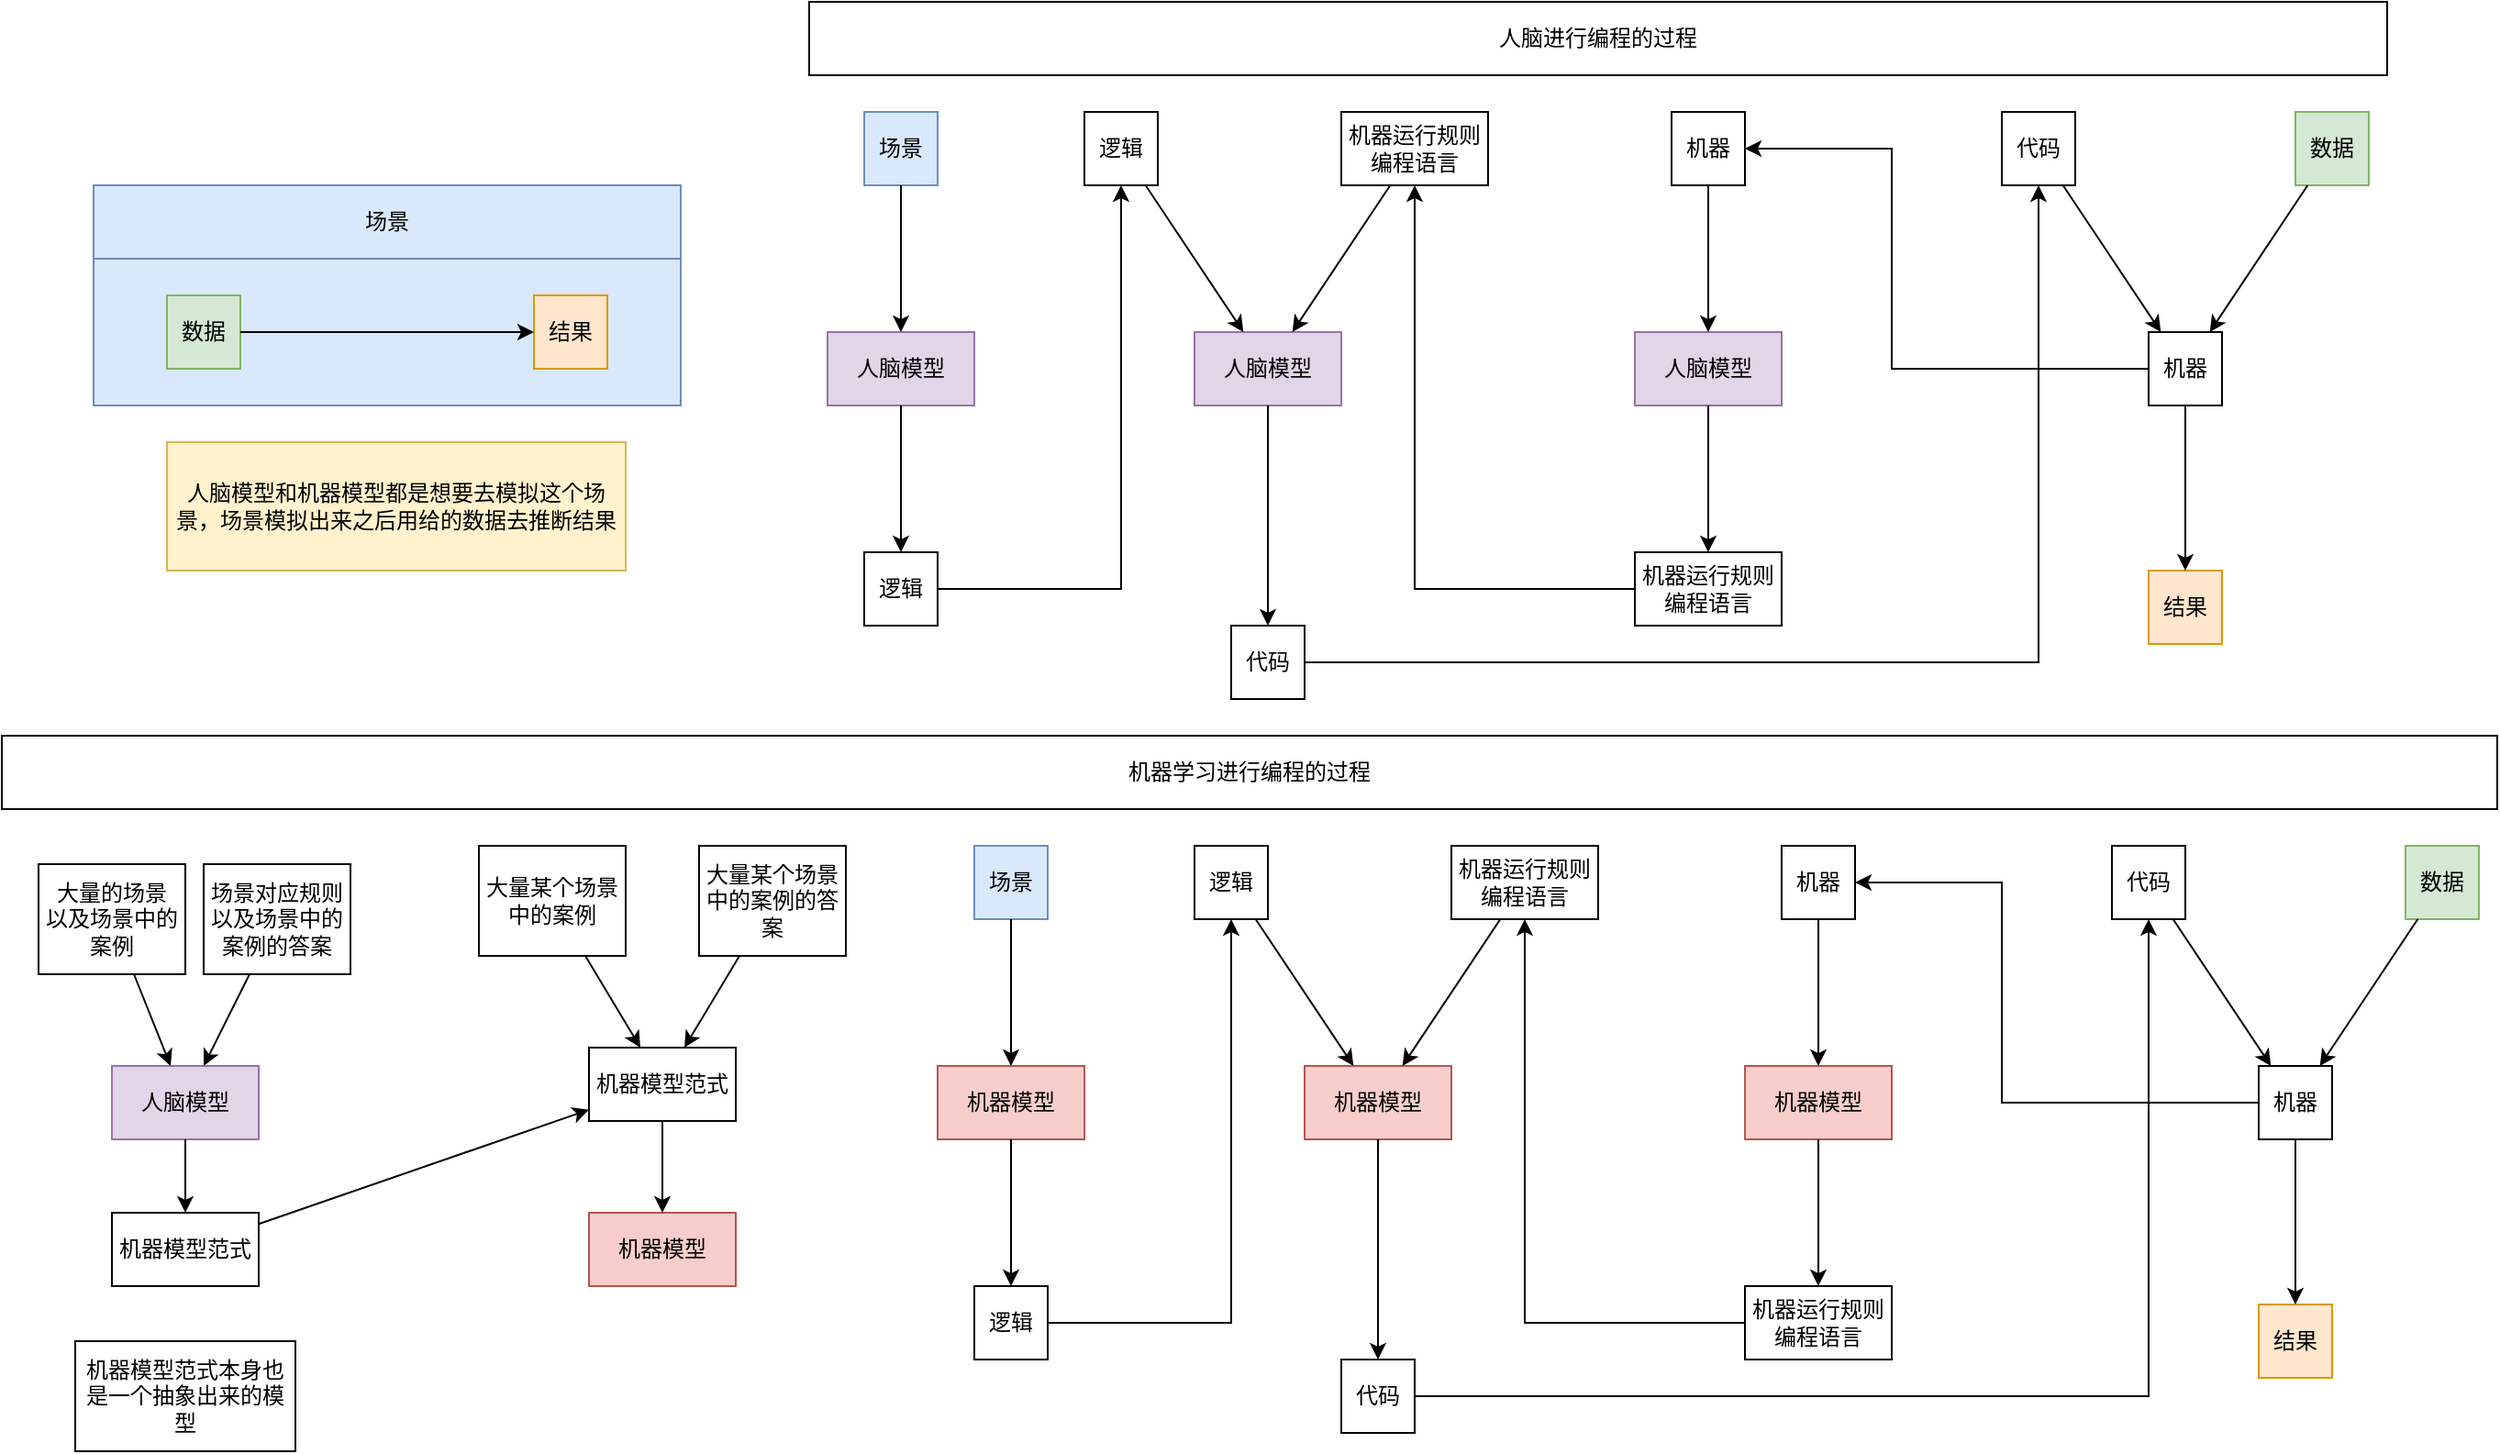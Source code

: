 <mxfile version="17.4.2" type="device"><diagram id="xy-CaL3cyQj9q6agb2yC" name="第 1 页"><mxGraphModel dx="1408" dy="843" grid="1" gridSize="10" guides="0" tooltips="1" connect="0" arrows="0" fold="1" page="1" pageScale="1" pageWidth="827" pageHeight="1169" math="0" shadow="0"><root><mxCell id="0"/><mxCell id="1" parent="0"/><mxCell id="a5lBP4I5JT6jrkqK8pCI-36" value="" style="rounded=0;whiteSpace=wrap;html=1;fillColor=#dae8fc;strokeColor=#6c8ebf;" vertex="1" parent="1"><mxGeometry x="180" y="270" width="320" height="80" as="geometry"/></mxCell><mxCell id="a5lBP4I5JT6jrkqK8pCI-1" value="人脑模型" style="rounded=0;whiteSpace=wrap;html=1;fillColor=#e1d5e7;strokeColor=#9673a6;" vertex="1" parent="1"><mxGeometry x="580" y="310" width="80" height="40" as="geometry"/></mxCell><mxCell id="a5lBP4I5JT6jrkqK8pCI-2" value="场景" style="rounded=0;whiteSpace=wrap;html=1;fillColor=#dae8fc;strokeColor=#6c8ebf;" vertex="1" parent="1"><mxGeometry x="600" y="190" width="40" height="40" as="geometry"/></mxCell><mxCell id="a5lBP4I5JT6jrkqK8pCI-3" value="逻辑" style="rounded=0;whiteSpace=wrap;html=1;" vertex="1" parent="1"><mxGeometry x="600" y="430" width="40" height="40" as="geometry"/></mxCell><mxCell id="a5lBP4I5JT6jrkqK8pCI-4" value="人脑模型" style="rounded=0;whiteSpace=wrap;html=1;fillColor=#e1d5e7;strokeColor=#9673a6;" vertex="1" parent="1"><mxGeometry x="780" y="310" width="80" height="40" as="geometry"/></mxCell><mxCell id="a5lBP4I5JT6jrkqK8pCI-5" value="逻辑" style="rounded=0;whiteSpace=wrap;html=1;" vertex="1" parent="1"><mxGeometry x="720" y="190" width="40" height="40" as="geometry"/></mxCell><mxCell id="a5lBP4I5JT6jrkqK8pCI-6" value="代码" style="rounded=0;whiteSpace=wrap;html=1;" vertex="1" parent="1"><mxGeometry x="800" y="470" width="40" height="40" as="geometry"/></mxCell><mxCell id="a5lBP4I5JT6jrkqK8pCI-7" value="代码" style="rounded=0;whiteSpace=wrap;html=1;" vertex="1" parent="1"><mxGeometry x="1220" y="190" width="40" height="40" as="geometry"/></mxCell><mxCell id="a5lBP4I5JT6jrkqK8pCI-8" value="数据" style="rounded=0;whiteSpace=wrap;html=1;fillColor=#d5e8d4;strokeColor=#82b366;" vertex="1" parent="1"><mxGeometry x="1380" y="190" width="40" height="40" as="geometry"/></mxCell><mxCell id="a5lBP4I5JT6jrkqK8pCI-9" value="机器" style="rounded=0;whiteSpace=wrap;html=1;" vertex="1" parent="1"><mxGeometry x="1040" y="190" width="40" height="40" as="geometry"/></mxCell><mxCell id="a5lBP4I5JT6jrkqK8pCI-10" value="结果" style="rounded=0;whiteSpace=wrap;html=1;fillColor=#ffe6cc;strokeColor=#d79b00;" vertex="1" parent="1"><mxGeometry x="1300" y="440" width="40" height="40" as="geometry"/></mxCell><mxCell id="a5lBP4I5JT6jrkqK8pCI-11" value="机器运行规则&lt;br&gt;编程语言" style="rounded=0;whiteSpace=wrap;html=1;" vertex="1" parent="1"><mxGeometry x="860" y="190" width="80" height="40" as="geometry"/></mxCell><mxCell id="a5lBP4I5JT6jrkqK8pCI-12" value="人脑模型" style="rounded=0;whiteSpace=wrap;html=1;fillColor=#e1d5e7;strokeColor=#9673a6;" vertex="1" parent="1"><mxGeometry x="1020" y="310" width="80" height="40" as="geometry"/></mxCell><mxCell id="a5lBP4I5JT6jrkqK8pCI-15" value="机器" style="rounded=0;whiteSpace=wrap;html=1;" vertex="1" parent="1"><mxGeometry x="1300" y="310" width="40" height="40" as="geometry"/></mxCell><mxCell id="a5lBP4I5JT6jrkqK8pCI-16" value="机器运行规则&lt;br&gt;编程语言" style="rounded=0;whiteSpace=wrap;html=1;" vertex="1" parent="1"><mxGeometry x="1020" y="430" width="80" height="40" as="geometry"/></mxCell><mxCell id="a5lBP4I5JT6jrkqK8pCI-17" value="" style="endArrow=classic;html=1;rounded=0;" edge="1" parent="1" source="a5lBP4I5JT6jrkqK8pCI-2" target="a5lBP4I5JT6jrkqK8pCI-1"><mxGeometry width="50" height="50" relative="1" as="geometry"><mxPoint x="990" y="380" as="sourcePoint"/><mxPoint x="1040" y="330" as="targetPoint"/></mxGeometry></mxCell><mxCell id="a5lBP4I5JT6jrkqK8pCI-18" value="" style="endArrow=classic;html=1;rounded=0;" edge="1" parent="1" source="a5lBP4I5JT6jrkqK8pCI-1" target="a5lBP4I5JT6jrkqK8pCI-3"><mxGeometry width="50" height="50" relative="1" as="geometry"><mxPoint x="683" y="300" as="sourcePoint"/><mxPoint x="687" y="340" as="targetPoint"/></mxGeometry></mxCell><mxCell id="a5lBP4I5JT6jrkqK8pCI-19" value="" style="endArrow=classic;html=1;rounded=0;" edge="1" parent="1" source="a5lBP4I5JT6jrkqK8pCI-4" target="a5lBP4I5JT6jrkqK8pCI-6"><mxGeometry width="50" height="50" relative="1" as="geometry"><mxPoint x="610" y="400" as="sourcePoint"/><mxPoint x="610" y="440" as="targetPoint"/></mxGeometry></mxCell><mxCell id="a5lBP4I5JT6jrkqK8pCI-20" value="" style="endArrow=classic;html=1;rounded=0;" edge="1" parent="1" source="a5lBP4I5JT6jrkqK8pCI-5" target="a5lBP4I5JT6jrkqK8pCI-4"><mxGeometry width="50" height="50" relative="1" as="geometry"><mxPoint x="880" y="400" as="sourcePoint"/><mxPoint x="880" y="435" as="targetPoint"/></mxGeometry></mxCell><mxCell id="a5lBP4I5JT6jrkqK8pCI-21" value="" style="endArrow=classic;html=1;rounded=0;" edge="1" parent="1" source="a5lBP4I5JT6jrkqK8pCI-11" target="a5lBP4I5JT6jrkqK8pCI-4"><mxGeometry width="50" height="50" relative="1" as="geometry"><mxPoint x="831" y="300" as="sourcePoint"/><mxPoint x="870" y="340" as="targetPoint"/></mxGeometry></mxCell><mxCell id="a5lBP4I5JT6jrkqK8pCI-22" value="" style="endArrow=classic;html=1;rounded=0;" edge="1" parent="1" source="a5lBP4I5JT6jrkqK8pCI-9" target="a5lBP4I5JT6jrkqK8pCI-12"><mxGeometry width="50" height="50" relative="1" as="geometry"><mxPoint x="896" y="300" as="sourcePoint"/><mxPoint x="864" y="340" as="targetPoint"/></mxGeometry></mxCell><mxCell id="a5lBP4I5JT6jrkqK8pCI-23" value="" style="endArrow=classic;html=1;rounded=0;" edge="1" parent="1" source="a5lBP4I5JT6jrkqK8pCI-12" target="a5lBP4I5JT6jrkqK8pCI-16"><mxGeometry width="50" height="50" relative="1" as="geometry"><mxPoint x="1110" y="300" as="sourcePoint"/><mxPoint x="1110" y="350" as="targetPoint"/></mxGeometry></mxCell><mxCell id="a5lBP4I5JT6jrkqK8pCI-24" value="" style="endArrow=classic;html=1;rounded=0;" edge="1" parent="1" source="a5lBP4I5JT6jrkqK8pCI-15" target="a5lBP4I5JT6jrkqK8pCI-9"><mxGeometry width="50" height="50" relative="1" as="geometry"><mxPoint x="1110" y="410" as="sourcePoint"/><mxPoint x="1110" y="440" as="targetPoint"/><Array as="points"><mxPoint x="1160" y="330"/><mxPoint x="1160" y="210"/></Array></mxGeometry></mxCell><mxCell id="a5lBP4I5JT6jrkqK8pCI-25" value="" style="endArrow=classic;html=1;rounded=0;" edge="1" parent="1" source="a5lBP4I5JT6jrkqK8pCI-15" target="a5lBP4I5JT6jrkqK8pCI-10"><mxGeometry width="50" height="50" relative="1" as="geometry"><mxPoint x="1250" y="347.5" as="sourcePoint"/><mxPoint x="1130" y="302.5" as="targetPoint"/></mxGeometry></mxCell><mxCell id="a5lBP4I5JT6jrkqK8pCI-26" value="" style="endArrow=classic;html=1;rounded=0;" edge="1" parent="1" source="a5lBP4I5JT6jrkqK8pCI-8" target="a5lBP4I5JT6jrkqK8pCI-15"><mxGeometry width="50" height="50" relative="1" as="geometry"><mxPoint x="1316" y="400" as="sourcePoint"/><mxPoint x="1324" y="440" as="targetPoint"/></mxGeometry></mxCell><mxCell id="a5lBP4I5JT6jrkqK8pCI-27" value="" style="endArrow=classic;html=1;rounded=0;" edge="1" parent="1" source="a5lBP4I5JT6jrkqK8pCI-7" target="a5lBP4I5JT6jrkqK8pCI-15"><mxGeometry width="50" height="50" relative="1" as="geometry"><mxPoint x="1373" y="300" as="sourcePoint"/><mxPoint x="1337" y="340" as="targetPoint"/></mxGeometry></mxCell><mxCell id="a5lBP4I5JT6jrkqK8pCI-28" value="" style="endArrow=classic;html=1;rounded=0;" edge="1" parent="1" source="a5lBP4I5JT6jrkqK8pCI-3" target="a5lBP4I5JT6jrkqK8pCI-5"><mxGeometry width="50" height="50" relative="1" as="geometry"><mxPoint x="1355" y="290" as="sourcePoint"/><mxPoint x="1375" y="330" as="targetPoint"/><Array as="points"><mxPoint x="740" y="450"/></Array></mxGeometry></mxCell><mxCell id="a5lBP4I5JT6jrkqK8pCI-29" value="" style="endArrow=classic;html=1;rounded=0;" edge="1" parent="1" source="a5lBP4I5JT6jrkqK8pCI-16" target="a5lBP4I5JT6jrkqK8pCI-11"><mxGeometry width="50" height="50" relative="1" as="geometry"><mxPoint x="640" y="440" as="sourcePoint"/><mxPoint x="780" y="300" as="targetPoint"/><Array as="points"><mxPoint x="900" y="450"/></Array></mxGeometry></mxCell><mxCell id="a5lBP4I5JT6jrkqK8pCI-30" value="场景" style="rounded=0;whiteSpace=wrap;html=1;fillColor=#dae8fc;strokeColor=#6c8ebf;" vertex="1" parent="1"><mxGeometry x="180" y="230" width="320" height="40" as="geometry"/></mxCell><mxCell id="a5lBP4I5JT6jrkqK8pCI-31" value="数据" style="rounded=0;whiteSpace=wrap;html=1;fillColor=#d5e8d4;strokeColor=#82b366;" vertex="1" parent="1"><mxGeometry x="220" y="290" width="40" height="40" as="geometry"/></mxCell><mxCell id="a5lBP4I5JT6jrkqK8pCI-32" value="结果" style="rounded=0;whiteSpace=wrap;html=1;fillColor=#ffe6cc;strokeColor=#d79b00;" vertex="1" parent="1"><mxGeometry x="420" y="290" width="40" height="40" as="geometry"/></mxCell><mxCell id="a5lBP4I5JT6jrkqK8pCI-33" value="" style="endArrow=classic;html=1;rounded=0;startArrow=none;" edge="1" parent="1" source="a5lBP4I5JT6jrkqK8pCI-31" target="a5lBP4I5JT6jrkqK8pCI-32"><mxGeometry width="50" height="50" relative="1" as="geometry"><mxPoint x="330" y="340" as="sourcePoint"/><mxPoint x="400" y="480" as="targetPoint"/></mxGeometry></mxCell><mxCell id="a5lBP4I5JT6jrkqK8pCI-34" value="" style="endArrow=classic;html=1;rounded=0;" edge="1" parent="1" source="a5lBP4I5JT6jrkqK8pCI-6" target="a5lBP4I5JT6jrkqK8pCI-7"><mxGeometry width="50" height="50" relative="1" as="geometry"><mxPoint x="1343.333" y="260" as="sourcePoint"/><mxPoint x="1396.667" y="340" as="targetPoint"/><Array as="points"><mxPoint x="1240" y="490"/></Array></mxGeometry></mxCell><mxCell id="a5lBP4I5JT6jrkqK8pCI-38" value="机器学习进行编程的过程" style="rounded=0;whiteSpace=wrap;html=1;" vertex="1" parent="1"><mxGeometry x="130" y="530" width="1360" height="40" as="geometry"/></mxCell><mxCell id="a5lBP4I5JT6jrkqK8pCI-39" value="机器模型" style="rounded=0;whiteSpace=wrap;html=1;fillColor=#f8cecc;strokeColor=#b85450;" vertex="1" parent="1"><mxGeometry x="640" y="710" width="80" height="40" as="geometry"/></mxCell><mxCell id="a5lBP4I5JT6jrkqK8pCI-40" value="场景" style="rounded=0;whiteSpace=wrap;html=1;fillColor=#dae8fc;strokeColor=#6c8ebf;" vertex="1" parent="1"><mxGeometry x="660" y="590" width="40" height="40" as="geometry"/></mxCell><mxCell id="a5lBP4I5JT6jrkqK8pCI-41" value="逻辑" style="rounded=0;whiteSpace=wrap;html=1;" vertex="1" parent="1"><mxGeometry x="660" y="830" width="40" height="40" as="geometry"/></mxCell><mxCell id="a5lBP4I5JT6jrkqK8pCI-42" value="机器模型" style="rounded=0;whiteSpace=wrap;html=1;fillColor=#f8cecc;strokeColor=#b85450;" vertex="1" parent="1"><mxGeometry x="840" y="710" width="80" height="40" as="geometry"/></mxCell><mxCell id="a5lBP4I5JT6jrkqK8pCI-43" value="逻辑" style="rounded=0;whiteSpace=wrap;html=1;" vertex="1" parent="1"><mxGeometry x="780" y="590" width="40" height="40" as="geometry"/></mxCell><mxCell id="a5lBP4I5JT6jrkqK8pCI-44" value="代码" style="rounded=0;whiteSpace=wrap;html=1;" vertex="1" parent="1"><mxGeometry x="860" y="870" width="40" height="40" as="geometry"/></mxCell><mxCell id="a5lBP4I5JT6jrkqK8pCI-45" value="代码" style="rounded=0;whiteSpace=wrap;html=1;" vertex="1" parent="1"><mxGeometry x="1280" y="590" width="40" height="40" as="geometry"/></mxCell><mxCell id="a5lBP4I5JT6jrkqK8pCI-46" value="数据" style="rounded=0;whiteSpace=wrap;html=1;fillColor=#d5e8d4;strokeColor=#82b366;" vertex="1" parent="1"><mxGeometry x="1440" y="590" width="40" height="40" as="geometry"/></mxCell><mxCell id="a5lBP4I5JT6jrkqK8pCI-47" value="机器" style="rounded=0;whiteSpace=wrap;html=1;" vertex="1" parent="1"><mxGeometry x="1100" y="590" width="40" height="40" as="geometry"/></mxCell><mxCell id="a5lBP4I5JT6jrkqK8pCI-48" value="结果" style="rounded=0;whiteSpace=wrap;html=1;fillColor=#ffe6cc;strokeColor=#d79b00;" vertex="1" parent="1"><mxGeometry x="1360" y="840" width="40" height="40" as="geometry"/></mxCell><mxCell id="a5lBP4I5JT6jrkqK8pCI-49" value="机器运行规则&lt;br&gt;编程语言" style="rounded=0;whiteSpace=wrap;html=1;" vertex="1" parent="1"><mxGeometry x="920" y="590" width="80" height="40" as="geometry"/></mxCell><mxCell id="a5lBP4I5JT6jrkqK8pCI-50" value="机器模型" style="rounded=0;whiteSpace=wrap;html=1;fillColor=#f8cecc;strokeColor=#b85450;" vertex="1" parent="1"><mxGeometry x="1080" y="710" width="80" height="40" as="geometry"/></mxCell><mxCell id="a5lBP4I5JT6jrkqK8pCI-51" value="机器" style="rounded=0;whiteSpace=wrap;html=1;" vertex="1" parent="1"><mxGeometry x="1360" y="710" width="40" height="40" as="geometry"/></mxCell><mxCell id="a5lBP4I5JT6jrkqK8pCI-52" value="机器运行规则&lt;br&gt;编程语言" style="rounded=0;whiteSpace=wrap;html=1;" vertex="1" parent="1"><mxGeometry x="1080" y="830" width="80" height="40" as="geometry"/></mxCell><mxCell id="a5lBP4I5JT6jrkqK8pCI-53" value="" style="endArrow=classic;html=1;rounded=0;" edge="1" parent="1" source="a5lBP4I5JT6jrkqK8pCI-40" target="a5lBP4I5JT6jrkqK8pCI-39"><mxGeometry width="50" height="50" relative="1" as="geometry"><mxPoint x="1050" y="780" as="sourcePoint"/><mxPoint x="1100" y="730" as="targetPoint"/></mxGeometry></mxCell><mxCell id="a5lBP4I5JT6jrkqK8pCI-54" value="" style="endArrow=classic;html=1;rounded=0;" edge="1" parent="1" source="a5lBP4I5JT6jrkqK8pCI-39" target="a5lBP4I5JT6jrkqK8pCI-41"><mxGeometry width="50" height="50" relative="1" as="geometry"><mxPoint x="743" y="700" as="sourcePoint"/><mxPoint x="747" y="740" as="targetPoint"/></mxGeometry></mxCell><mxCell id="a5lBP4I5JT6jrkqK8pCI-55" value="" style="endArrow=classic;html=1;rounded=0;" edge="1" parent="1" source="a5lBP4I5JT6jrkqK8pCI-42" target="a5lBP4I5JT6jrkqK8pCI-44"><mxGeometry width="50" height="50" relative="1" as="geometry"><mxPoint x="670" y="800" as="sourcePoint"/><mxPoint x="670" y="840" as="targetPoint"/></mxGeometry></mxCell><mxCell id="a5lBP4I5JT6jrkqK8pCI-56" value="" style="endArrow=classic;html=1;rounded=0;" edge="1" parent="1" source="a5lBP4I5JT6jrkqK8pCI-43" target="a5lBP4I5JT6jrkqK8pCI-42"><mxGeometry width="50" height="50" relative="1" as="geometry"><mxPoint x="940" y="800" as="sourcePoint"/><mxPoint x="940" y="835" as="targetPoint"/></mxGeometry></mxCell><mxCell id="a5lBP4I5JT6jrkqK8pCI-57" value="" style="endArrow=classic;html=1;rounded=0;" edge="1" parent="1" source="a5lBP4I5JT6jrkqK8pCI-49" target="a5lBP4I5JT6jrkqK8pCI-42"><mxGeometry width="50" height="50" relative="1" as="geometry"><mxPoint x="891" y="700" as="sourcePoint"/><mxPoint x="930" y="740" as="targetPoint"/></mxGeometry></mxCell><mxCell id="a5lBP4I5JT6jrkqK8pCI-58" value="" style="endArrow=classic;html=1;rounded=0;" edge="1" parent="1" source="a5lBP4I5JT6jrkqK8pCI-47" target="a5lBP4I5JT6jrkqK8pCI-50"><mxGeometry width="50" height="50" relative="1" as="geometry"><mxPoint x="956" y="700" as="sourcePoint"/><mxPoint x="924" y="740" as="targetPoint"/></mxGeometry></mxCell><mxCell id="a5lBP4I5JT6jrkqK8pCI-59" value="" style="endArrow=classic;html=1;rounded=0;" edge="1" parent="1" source="a5lBP4I5JT6jrkqK8pCI-50" target="a5lBP4I5JT6jrkqK8pCI-52"><mxGeometry width="50" height="50" relative="1" as="geometry"><mxPoint x="1170" y="700" as="sourcePoint"/><mxPoint x="1170" y="750" as="targetPoint"/></mxGeometry></mxCell><mxCell id="a5lBP4I5JT6jrkqK8pCI-60" value="" style="endArrow=classic;html=1;rounded=0;" edge="1" parent="1" source="a5lBP4I5JT6jrkqK8pCI-51" target="a5lBP4I5JT6jrkqK8pCI-47"><mxGeometry width="50" height="50" relative="1" as="geometry"><mxPoint x="1170" y="810" as="sourcePoint"/><mxPoint x="1170" y="840" as="targetPoint"/><Array as="points"><mxPoint x="1220" y="730"/><mxPoint x="1220" y="610"/></Array></mxGeometry></mxCell><mxCell id="a5lBP4I5JT6jrkqK8pCI-61" value="" style="endArrow=classic;html=1;rounded=0;" edge="1" parent="1" source="a5lBP4I5JT6jrkqK8pCI-51" target="a5lBP4I5JT6jrkqK8pCI-48"><mxGeometry width="50" height="50" relative="1" as="geometry"><mxPoint x="1310" y="747.5" as="sourcePoint"/><mxPoint x="1190" y="702.5" as="targetPoint"/></mxGeometry></mxCell><mxCell id="a5lBP4I5JT6jrkqK8pCI-62" value="" style="endArrow=classic;html=1;rounded=0;" edge="1" parent="1" source="a5lBP4I5JT6jrkqK8pCI-46" target="a5lBP4I5JT6jrkqK8pCI-51"><mxGeometry width="50" height="50" relative="1" as="geometry"><mxPoint x="1376" y="800" as="sourcePoint"/><mxPoint x="1384" y="840" as="targetPoint"/></mxGeometry></mxCell><mxCell id="a5lBP4I5JT6jrkqK8pCI-63" value="" style="endArrow=classic;html=1;rounded=0;" edge="1" parent="1" source="a5lBP4I5JT6jrkqK8pCI-45" target="a5lBP4I5JT6jrkqK8pCI-51"><mxGeometry width="50" height="50" relative="1" as="geometry"><mxPoint x="1433" y="700" as="sourcePoint"/><mxPoint x="1397" y="740" as="targetPoint"/></mxGeometry></mxCell><mxCell id="a5lBP4I5JT6jrkqK8pCI-64" value="" style="endArrow=classic;html=1;rounded=0;" edge="1" parent="1" source="a5lBP4I5JT6jrkqK8pCI-41" target="a5lBP4I5JT6jrkqK8pCI-43"><mxGeometry width="50" height="50" relative="1" as="geometry"><mxPoint x="1415" y="690" as="sourcePoint"/><mxPoint x="1435" y="730" as="targetPoint"/><Array as="points"><mxPoint x="800" y="850"/></Array></mxGeometry></mxCell><mxCell id="a5lBP4I5JT6jrkqK8pCI-65" value="" style="endArrow=classic;html=1;rounded=0;" edge="1" parent="1" source="a5lBP4I5JT6jrkqK8pCI-52" target="a5lBP4I5JT6jrkqK8pCI-49"><mxGeometry width="50" height="50" relative="1" as="geometry"><mxPoint x="700" y="840" as="sourcePoint"/><mxPoint x="840" y="700" as="targetPoint"/><Array as="points"><mxPoint x="960" y="850"/></Array></mxGeometry></mxCell><mxCell id="a5lBP4I5JT6jrkqK8pCI-66" value="" style="endArrow=classic;html=1;rounded=0;" edge="1" parent="1" source="a5lBP4I5JT6jrkqK8pCI-44" target="a5lBP4I5JT6jrkqK8pCI-45"><mxGeometry width="50" height="50" relative="1" as="geometry"><mxPoint x="1403.333" y="660" as="sourcePoint"/><mxPoint x="1456.667" y="740" as="targetPoint"/><Array as="points"><mxPoint x="1300" y="890"/></Array></mxGeometry></mxCell><mxCell id="a5lBP4I5JT6jrkqK8pCI-67" value="机器模型" style="rounded=0;whiteSpace=wrap;html=1;fillColor=#f8cecc;strokeColor=#b85450;" vertex="1" parent="1"><mxGeometry x="450" y="790" width="80" height="40" as="geometry"/></mxCell><mxCell id="a5lBP4I5JT6jrkqK8pCI-68" value="人脑模型" style="rounded=0;whiteSpace=wrap;html=1;fillColor=#e1d5e7;strokeColor=#9673a6;" vertex="1" parent="1"><mxGeometry x="190" y="710" width="80" height="40" as="geometry"/></mxCell><mxCell id="a5lBP4I5JT6jrkqK8pCI-69" value="大量的场景&lt;br&gt;以及场景中的案例" style="rounded=0;whiteSpace=wrap;html=1;" vertex="1" parent="1"><mxGeometry x="150" y="600" width="80" height="60" as="geometry"/></mxCell><mxCell id="a5lBP4I5JT6jrkqK8pCI-70" value="场景对应规则&lt;br&gt;以及场景中的案例的答案" style="rounded=0;whiteSpace=wrap;html=1;" vertex="1" parent="1"><mxGeometry x="240" y="600" width="80" height="60" as="geometry"/></mxCell><mxCell id="a5lBP4I5JT6jrkqK8pCI-71" value="机器模型范式" style="rounded=0;whiteSpace=wrap;html=1;" vertex="1" parent="1"><mxGeometry x="190" y="790" width="80" height="40" as="geometry"/></mxCell><mxCell id="a5lBP4I5JT6jrkqK8pCI-72" value="大量某个场景中的案例" style="rounded=0;whiteSpace=wrap;html=1;" vertex="1" parent="1"><mxGeometry x="390" y="590" width="80" height="60" as="geometry"/></mxCell><mxCell id="a5lBP4I5JT6jrkqK8pCI-73" value="大量某个场景&lt;br&gt;中的案例的答案" style="rounded=0;whiteSpace=wrap;html=1;" vertex="1" parent="1"><mxGeometry x="510" y="590" width="80" height="60" as="geometry"/></mxCell><mxCell id="a5lBP4I5JT6jrkqK8pCI-74" value="机器模型范式" style="rounded=0;whiteSpace=wrap;html=1;" vertex="1" parent="1"><mxGeometry x="450" y="700" width="80" height="40" as="geometry"/></mxCell><mxCell id="a5lBP4I5JT6jrkqK8pCI-75" value="机器模型范式本身也是一个抽象出来的模型" style="rounded=0;whiteSpace=wrap;html=1;" vertex="1" parent="1"><mxGeometry x="170" y="860" width="120" height="60" as="geometry"/></mxCell><mxCell id="a5lBP4I5JT6jrkqK8pCI-76" value="" style="endArrow=classic;html=1;rounded=0;" edge="1" parent="1" source="a5lBP4I5JT6jrkqK8pCI-69" target="a5lBP4I5JT6jrkqK8pCI-68"><mxGeometry width="50" height="50" relative="1" as="geometry"><mxPoint x="490" y="620" as="sourcePoint"/><mxPoint x="540" y="570" as="targetPoint"/></mxGeometry></mxCell><mxCell id="a5lBP4I5JT6jrkqK8pCI-77" value="" style="endArrow=classic;html=1;rounded=0;" edge="1" parent="1" source="a5lBP4I5JT6jrkqK8pCI-70" target="a5lBP4I5JT6jrkqK8pCI-68"><mxGeometry width="50" height="50" relative="1" as="geometry"><mxPoint x="212" y="670" as="sourcePoint"/><mxPoint x="232" y="720" as="targetPoint"/></mxGeometry></mxCell><mxCell id="a5lBP4I5JT6jrkqK8pCI-78" value="" style="endArrow=classic;html=1;rounded=0;" edge="1" parent="1" source="a5lBP4I5JT6jrkqK8pCI-68" target="a5lBP4I5JT6jrkqK8pCI-71"><mxGeometry width="50" height="50" relative="1" as="geometry"><mxPoint x="275" y="670" as="sourcePoint"/><mxPoint x="250" y="720" as="targetPoint"/></mxGeometry></mxCell><mxCell id="a5lBP4I5JT6jrkqK8pCI-79" value="" style="endArrow=classic;html=1;rounded=0;" edge="1" parent="1" source="a5lBP4I5JT6jrkqK8pCI-71" target="a5lBP4I5JT6jrkqK8pCI-74"><mxGeometry width="50" height="50" relative="1" as="geometry"><mxPoint x="240" y="760" as="sourcePoint"/><mxPoint x="240" y="800" as="targetPoint"/></mxGeometry></mxCell><mxCell id="a5lBP4I5JT6jrkqK8pCI-80" value="" style="endArrow=classic;html=1;rounded=0;" edge="1" parent="1" source="a5lBP4I5JT6jrkqK8pCI-73" target="a5lBP4I5JT6jrkqK8pCI-74"><mxGeometry width="50" height="50" relative="1" as="geometry"><mxPoint x="250" y="780.345" as="sourcePoint"/><mxPoint x="460" y="729.655" as="targetPoint"/></mxGeometry></mxCell><mxCell id="a5lBP4I5JT6jrkqK8pCI-81" value="" style="endArrow=classic;html=1;rounded=0;" edge="1" parent="1" source="a5lBP4I5JT6jrkqK8pCI-72" target="a5lBP4I5JT6jrkqK8pCI-74"><mxGeometry width="50" height="50" relative="1" as="geometry"><mxPoint x="545" y="660" as="sourcePoint"/><mxPoint x="515" y="700" as="targetPoint"/></mxGeometry></mxCell><mxCell id="a5lBP4I5JT6jrkqK8pCI-82" value="" style="endArrow=classic;html=1;rounded=0;" edge="1" parent="1" source="a5lBP4I5JT6jrkqK8pCI-74" target="a5lBP4I5JT6jrkqK8pCI-67"><mxGeometry width="50" height="50" relative="1" as="geometry"><mxPoint x="455" y="660" as="sourcePoint"/><mxPoint x="485" y="700" as="targetPoint"/></mxGeometry></mxCell><mxCell id="a5lBP4I5JT6jrkqK8pCI-83" value="人脑进行编程的过程" style="rounded=0;whiteSpace=wrap;html=1;" vertex="1" parent="1"><mxGeometry x="570" y="130" width="860" height="40" as="geometry"/></mxCell><mxCell id="a5lBP4I5JT6jrkqK8pCI-84" value="人脑模型和机器模型都是想要去模拟这个场景，场景模拟出来之后用给的数据去推断结果" style="rounded=0;whiteSpace=wrap;html=1;fillColor=#fff2cc;strokeColor=#d6b656;" vertex="1" parent="1"><mxGeometry x="220" y="370" width="250" height="70" as="geometry"/></mxCell></root></mxGraphModel></diagram></mxfile>